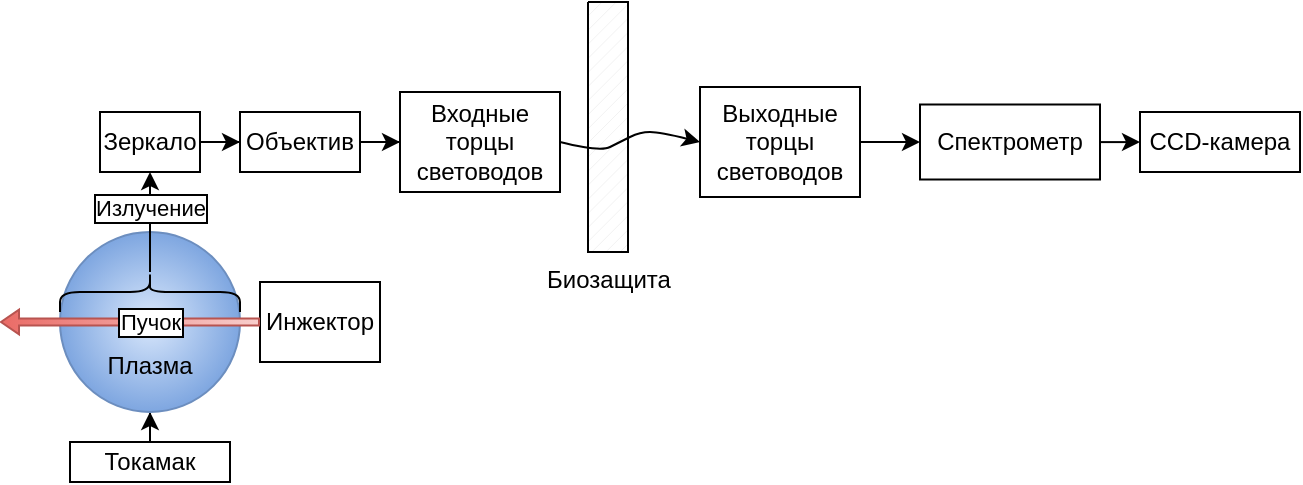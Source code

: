 <mxfile version="24.0.1" type="github">
  <diagram name="Страница — 1" id="sO5Hfu04q_IPDvUDmRCp">
    <mxGraphModel dx="574" dy="348" grid="1" gridSize="10" guides="1" tooltips="1" connect="1" arrows="1" fold="1" page="1" pageScale="1" pageWidth="827" pageHeight="1169" math="0" shadow="0">
      <root>
        <mxCell id="0" />
        <mxCell id="1" parent="0" />
        <mxCell id="oVD-AEJCte70YSTXyg2e-20" value="Инжектор" style="rounded=0;whiteSpace=wrap;html=1;" vertex="1" parent="1">
          <mxGeometry x="240" y="205" width="60" height="40" as="geometry" />
        </mxCell>
        <mxCell id="oVD-AEJCte70YSTXyg2e-39" value="" style="edgeStyle=orthogonalEdgeStyle;rounded=0;orthogonalLoop=1;jettySize=auto;html=1;" edge="1" parent="1" source="oVD-AEJCte70YSTXyg2e-21" target="oVD-AEJCte70YSTXyg2e-29">
          <mxGeometry relative="1" as="geometry" />
        </mxCell>
        <mxCell id="oVD-AEJCte70YSTXyg2e-21" value="Токамак" style="rounded=0;whiteSpace=wrap;html=1;" vertex="1" parent="1">
          <mxGeometry x="145" y="285" width="80" height="20" as="geometry" />
        </mxCell>
        <mxCell id="oVD-AEJCte70YSTXyg2e-29" value="&lt;div&gt;&lt;br&gt;&lt;/div&gt;&lt;div&gt;&lt;br&gt;&lt;/div&gt;&lt;div&gt;&lt;br&gt;&lt;/div&gt;&lt;div&gt;&lt;span style=&quot;background-color: initial;&quot;&gt;Плазма&lt;/span&gt;&lt;br&gt;&lt;/div&gt;" style="ellipse;whiteSpace=wrap;html=1;aspect=fixed;fillColor=#dae8fc;strokeColor=#6c8ebf;gradientColor=#7ea6e0;gradientDirection=radial;" vertex="1" parent="1">
          <mxGeometry x="140" y="180" width="90" height="90" as="geometry" />
        </mxCell>
        <mxCell id="oVD-AEJCte70YSTXyg2e-32" value="" style="shape=flexArrow;endArrow=classic;html=1;rounded=0;exitX=0;exitY=0.5;exitDx=0;exitDy=0;fillColor=#f8cecc;width=3.6;endSize=2.668;endWidth=7.76;gradientColor=#ea6b66;strokeColor=#b85450;gradientDirection=west;" edge="1" parent="1" source="oVD-AEJCte70YSTXyg2e-20">
          <mxGeometry width="50" height="50" relative="1" as="geometry">
            <mxPoint x="200" y="130" as="sourcePoint" />
            <mxPoint x="110" y="225" as="targetPoint" />
          </mxGeometry>
        </mxCell>
        <mxCell id="oVD-AEJCte70YSTXyg2e-33" value="Пучок" style="edgeLabel;html=1;align=center;verticalAlign=middle;resizable=0;points=[];labelBorderColor=default;" vertex="1" connectable="0" parent="oVD-AEJCte70YSTXyg2e-32">
          <mxGeometry x="-0.342" y="1" relative="1" as="geometry">
            <mxPoint x="-12" y="-1" as="offset" />
          </mxGeometry>
        </mxCell>
        <mxCell id="oVD-AEJCte70YSTXyg2e-44" value="" style="edgeStyle=orthogonalEdgeStyle;rounded=0;orthogonalLoop=1;jettySize=auto;html=1;" edge="1" parent="1" source="oVD-AEJCte70YSTXyg2e-42" target="oVD-AEJCte70YSTXyg2e-43">
          <mxGeometry relative="1" as="geometry" />
        </mxCell>
        <mxCell id="oVD-AEJCte70YSTXyg2e-45" value="Излучение" style="edgeLabel;html=1;align=center;verticalAlign=middle;resizable=0;points=[];labelBorderColor=default;" vertex="1" connectable="0" parent="oVD-AEJCte70YSTXyg2e-44">
          <mxGeometry x="-0.405" relative="1" as="geometry">
            <mxPoint y="-17" as="offset" />
          </mxGeometry>
        </mxCell>
        <mxCell id="oVD-AEJCte70YSTXyg2e-42" value="" style="shape=curlyBracket;whiteSpace=wrap;html=1;rounded=1;flipH=1;labelPosition=right;verticalLabelPosition=middle;align=left;verticalAlign=middle;rotation=-90;size=0.5;" vertex="1" parent="1">
          <mxGeometry x="175" y="165" width="20" height="90" as="geometry" />
        </mxCell>
        <mxCell id="oVD-AEJCte70YSTXyg2e-47" value="" style="edgeStyle=orthogonalEdgeStyle;rounded=0;orthogonalLoop=1;jettySize=auto;html=1;" edge="1" parent="1" source="oVD-AEJCte70YSTXyg2e-43" target="oVD-AEJCte70YSTXyg2e-46">
          <mxGeometry relative="1" as="geometry" />
        </mxCell>
        <mxCell id="oVD-AEJCte70YSTXyg2e-43" value="Зеркало" style="rounded=0;whiteSpace=wrap;html=1;" vertex="1" parent="1">
          <mxGeometry x="160" y="120" width="50" height="30" as="geometry" />
        </mxCell>
        <mxCell id="oVD-AEJCte70YSTXyg2e-49" value="" style="edgeStyle=orthogonalEdgeStyle;rounded=0;orthogonalLoop=1;jettySize=auto;html=1;" edge="1" parent="1" source="oVD-AEJCte70YSTXyg2e-46" target="oVD-AEJCte70YSTXyg2e-48">
          <mxGeometry relative="1" as="geometry" />
        </mxCell>
        <mxCell id="oVD-AEJCte70YSTXyg2e-46" value="Объектив" style="rounded=0;whiteSpace=wrap;html=1;" vertex="1" parent="1">
          <mxGeometry x="230" y="120" width="60" height="30" as="geometry" />
        </mxCell>
        <mxCell id="oVD-AEJCte70YSTXyg2e-48" value="Входные торцы световодов" style="rounded=0;whiteSpace=wrap;html=1;" vertex="1" parent="1">
          <mxGeometry x="310" y="110" width="80" height="50" as="geometry" />
        </mxCell>
        <mxCell id="oVD-AEJCte70YSTXyg2e-52" value="Биозащита" style="verticalLabelPosition=bottom;verticalAlign=top;html=1;shape=mxgraph.basic.patternFillRect;fillStyle=diag;step=5;fillStrokeWidth=0.2;fillStrokeColor=#dddddd;" vertex="1" parent="1">
          <mxGeometry x="404" y="65" width="20" height="125" as="geometry" />
        </mxCell>
        <mxCell id="oVD-AEJCte70YSTXyg2e-54" value="" style="curved=1;endArrow=classic;html=1;rounded=0;exitX=1;exitY=0.5;exitDx=0;exitDy=0;entryX=0;entryY=0.5;entryDx=0;entryDy=0;" edge="1" parent="1" source="oVD-AEJCte70YSTXyg2e-48" target="oVD-AEJCte70YSTXyg2e-55">
          <mxGeometry width="50" height="50" relative="1" as="geometry">
            <mxPoint x="440" y="140" as="sourcePoint" />
            <mxPoint x="490" y="90" as="targetPoint" />
            <Array as="points">
              <mxPoint x="410" y="140" />
              <mxPoint x="420" y="135" />
              <mxPoint x="430" y="130" />
              <mxPoint x="440" y="130" />
            </Array>
          </mxGeometry>
        </mxCell>
        <mxCell id="oVD-AEJCte70YSTXyg2e-57" value="" style="edgeStyle=orthogonalEdgeStyle;rounded=0;orthogonalLoop=1;jettySize=auto;html=1;" edge="1" parent="1" source="oVD-AEJCte70YSTXyg2e-55" target="oVD-AEJCte70YSTXyg2e-56">
          <mxGeometry relative="1" as="geometry" />
        </mxCell>
        <mxCell id="oVD-AEJCte70YSTXyg2e-55" value="Выходные торцы световодов" style="rounded=0;whiteSpace=wrap;html=1;" vertex="1" parent="1">
          <mxGeometry x="460" y="107.5" width="80" height="55" as="geometry" />
        </mxCell>
        <mxCell id="oVD-AEJCte70YSTXyg2e-59" value="" style="edgeStyle=orthogonalEdgeStyle;rounded=0;orthogonalLoop=1;jettySize=auto;html=1;" edge="1" parent="1" source="oVD-AEJCte70YSTXyg2e-56" target="oVD-AEJCte70YSTXyg2e-58">
          <mxGeometry relative="1" as="geometry" />
        </mxCell>
        <mxCell id="oVD-AEJCte70YSTXyg2e-56" value="Спектрометр" style="rounded=0;whiteSpace=wrap;html=1;" vertex="1" parent="1">
          <mxGeometry x="570" y="116.25" width="90" height="37.5" as="geometry" />
        </mxCell>
        <mxCell id="oVD-AEJCte70YSTXyg2e-58" value="CCD-камера" style="rounded=0;whiteSpace=wrap;html=1;" vertex="1" parent="1">
          <mxGeometry x="680" y="120" width="80" height="30" as="geometry" />
        </mxCell>
      </root>
    </mxGraphModel>
  </diagram>
</mxfile>
